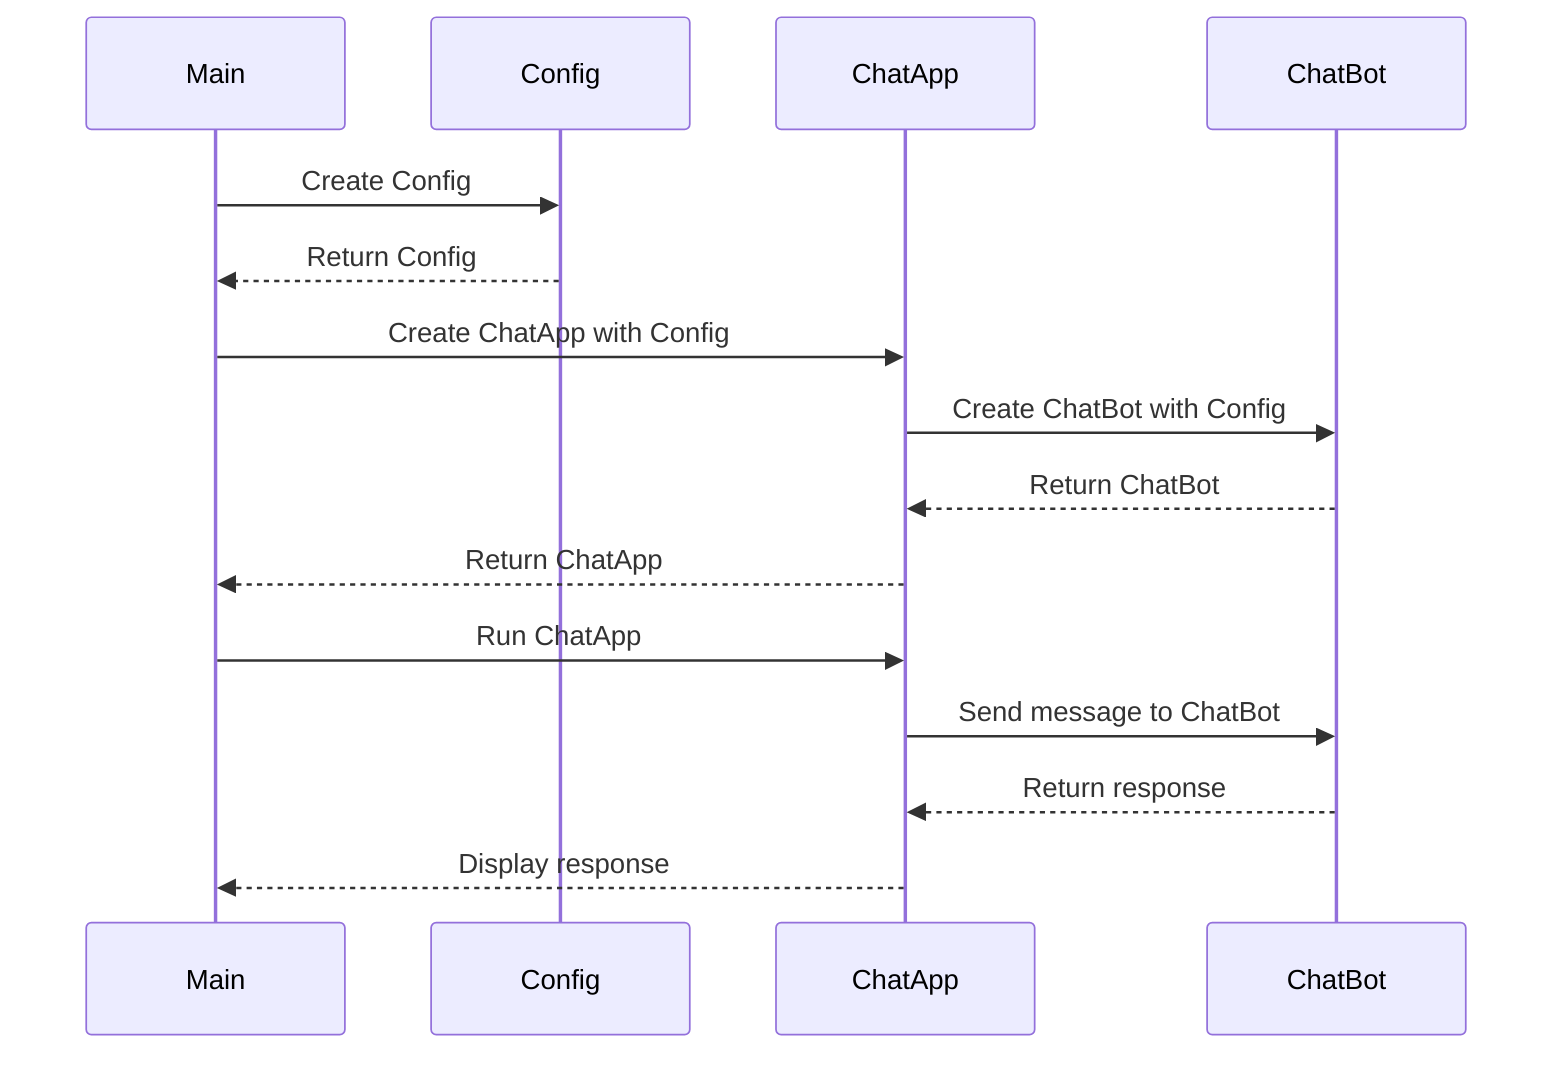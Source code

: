 sequenceDiagram
    participant M as Main
    participant C as Config
    participant CA as ChatApp
    participant CB as ChatBot
    M->>C: Create Config
    C-->>M: Return Config
    M->>CA: Create ChatApp with Config
    CA->>CB: Create ChatBot with Config
    CB-->>CA: Return ChatBot
    CA-->>M: Return ChatApp
    M->>CA: Run ChatApp
    CA->>CB: Send message to ChatBot
    CB-->>CA: Return response
    CA-->>M: Display response